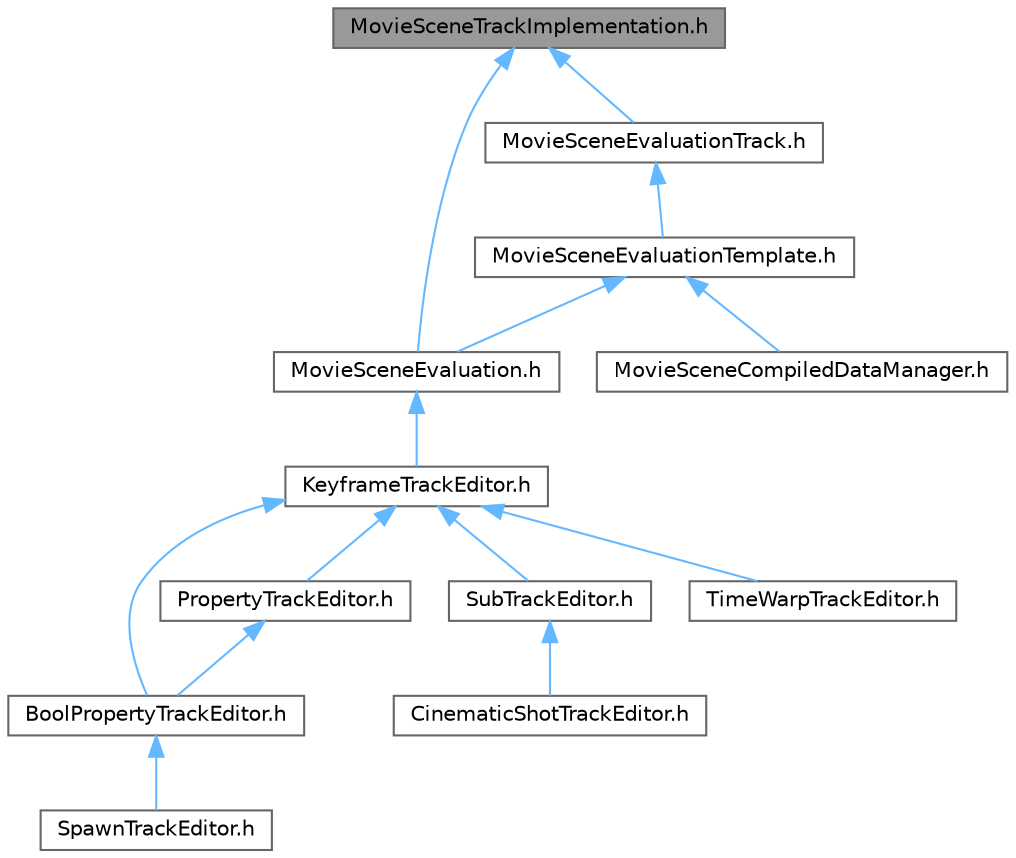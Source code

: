 digraph "MovieSceneTrackImplementation.h"
{
 // INTERACTIVE_SVG=YES
 // LATEX_PDF_SIZE
  bgcolor="transparent";
  edge [fontname=Helvetica,fontsize=10,labelfontname=Helvetica,labelfontsize=10];
  node [fontname=Helvetica,fontsize=10,shape=box,height=0.2,width=0.4];
  Node1 [id="Node000001",label="MovieSceneTrackImplementation.h",height=0.2,width=0.4,color="gray40", fillcolor="grey60", style="filled", fontcolor="black",tooltip=" "];
  Node1 -> Node2 [id="edge1_Node000001_Node000002",dir="back",color="steelblue1",style="solid",tooltip=" "];
  Node2 [id="Node000002",label="MovieSceneEvaluation.h",height=0.2,width=0.4,color="grey40", fillcolor="white", style="filled",URL="$dc/ded/MovieSceneEvaluation_8h.html",tooltip=" "];
  Node2 -> Node3 [id="edge2_Node000002_Node000003",dir="back",color="steelblue1",style="solid",tooltip=" "];
  Node3 [id="Node000003",label="KeyframeTrackEditor.h",height=0.2,width=0.4,color="grey40", fillcolor="white", style="filled",URL="$dd/d47/KeyframeTrackEditor_8h.html",tooltip=" "];
  Node3 -> Node4 [id="edge3_Node000003_Node000004",dir="back",color="steelblue1",style="solid",tooltip=" "];
  Node4 [id="Node000004",label="BoolPropertyTrackEditor.h",height=0.2,width=0.4,color="grey40", fillcolor="white", style="filled",URL="$db/d07/BoolPropertyTrackEditor_8h.html",tooltip=" "];
  Node4 -> Node5 [id="edge4_Node000004_Node000005",dir="back",color="steelblue1",style="solid",tooltip=" "];
  Node5 [id="Node000005",label="SpawnTrackEditor.h",height=0.2,width=0.4,color="grey40", fillcolor="white", style="filled",URL="$d5/dac/SpawnTrackEditor_8h.html",tooltip=" "];
  Node3 -> Node6 [id="edge5_Node000003_Node000006",dir="back",color="steelblue1",style="solid",tooltip=" "];
  Node6 [id="Node000006",label="PropertyTrackEditor.h",height=0.2,width=0.4,color="grey40", fillcolor="white", style="filled",URL="$da/d9a/PropertyTrackEditor_8h.html",tooltip=" "];
  Node6 -> Node4 [id="edge6_Node000006_Node000004",dir="back",color="steelblue1",style="solid",tooltip=" "];
  Node3 -> Node7 [id="edge7_Node000003_Node000007",dir="back",color="steelblue1",style="solid",tooltip=" "];
  Node7 [id="Node000007",label="SubTrackEditor.h",height=0.2,width=0.4,color="grey40", fillcolor="white", style="filled",URL="$d8/d5b/SubTrackEditor_8h.html",tooltip=" "];
  Node7 -> Node8 [id="edge8_Node000007_Node000008",dir="back",color="steelblue1",style="solid",tooltip=" "];
  Node8 [id="Node000008",label="CinematicShotTrackEditor.h",height=0.2,width=0.4,color="grey40", fillcolor="white", style="filled",URL="$d3/d0c/CinematicShotTrackEditor_8h.html",tooltip=" "];
  Node3 -> Node9 [id="edge9_Node000003_Node000009",dir="back",color="steelblue1",style="solid",tooltip=" "];
  Node9 [id="Node000009",label="TimeWarpTrackEditor.h",height=0.2,width=0.4,color="grey40", fillcolor="white", style="filled",URL="$dc/d2e/TimeWarpTrackEditor_8h.html",tooltip=" "];
  Node1 -> Node10 [id="edge10_Node000001_Node000010",dir="back",color="steelblue1",style="solid",tooltip=" "];
  Node10 [id="Node000010",label="MovieSceneEvaluationTrack.h",height=0.2,width=0.4,color="grey40", fillcolor="white", style="filled",URL="$d1/de1/MovieSceneEvaluationTrack_8h.html",tooltip=" "];
  Node10 -> Node11 [id="edge11_Node000010_Node000011",dir="back",color="steelblue1",style="solid",tooltip=" "];
  Node11 [id="Node000011",label="MovieSceneEvaluationTemplate.h",height=0.2,width=0.4,color="grey40", fillcolor="white", style="filled",URL="$d9/d34/MovieSceneEvaluationTemplate_8h.html",tooltip=" "];
  Node11 -> Node12 [id="edge12_Node000011_Node000012",dir="back",color="steelblue1",style="solid",tooltip=" "];
  Node12 [id="Node000012",label="MovieSceneCompiledDataManager.h",height=0.2,width=0.4,color="grey40", fillcolor="white", style="filled",URL="$d7/d59/MovieSceneCompiledDataManager_8h.html",tooltip=" "];
  Node11 -> Node2 [id="edge13_Node000011_Node000002",dir="back",color="steelblue1",style="solid",tooltip=" "];
}
